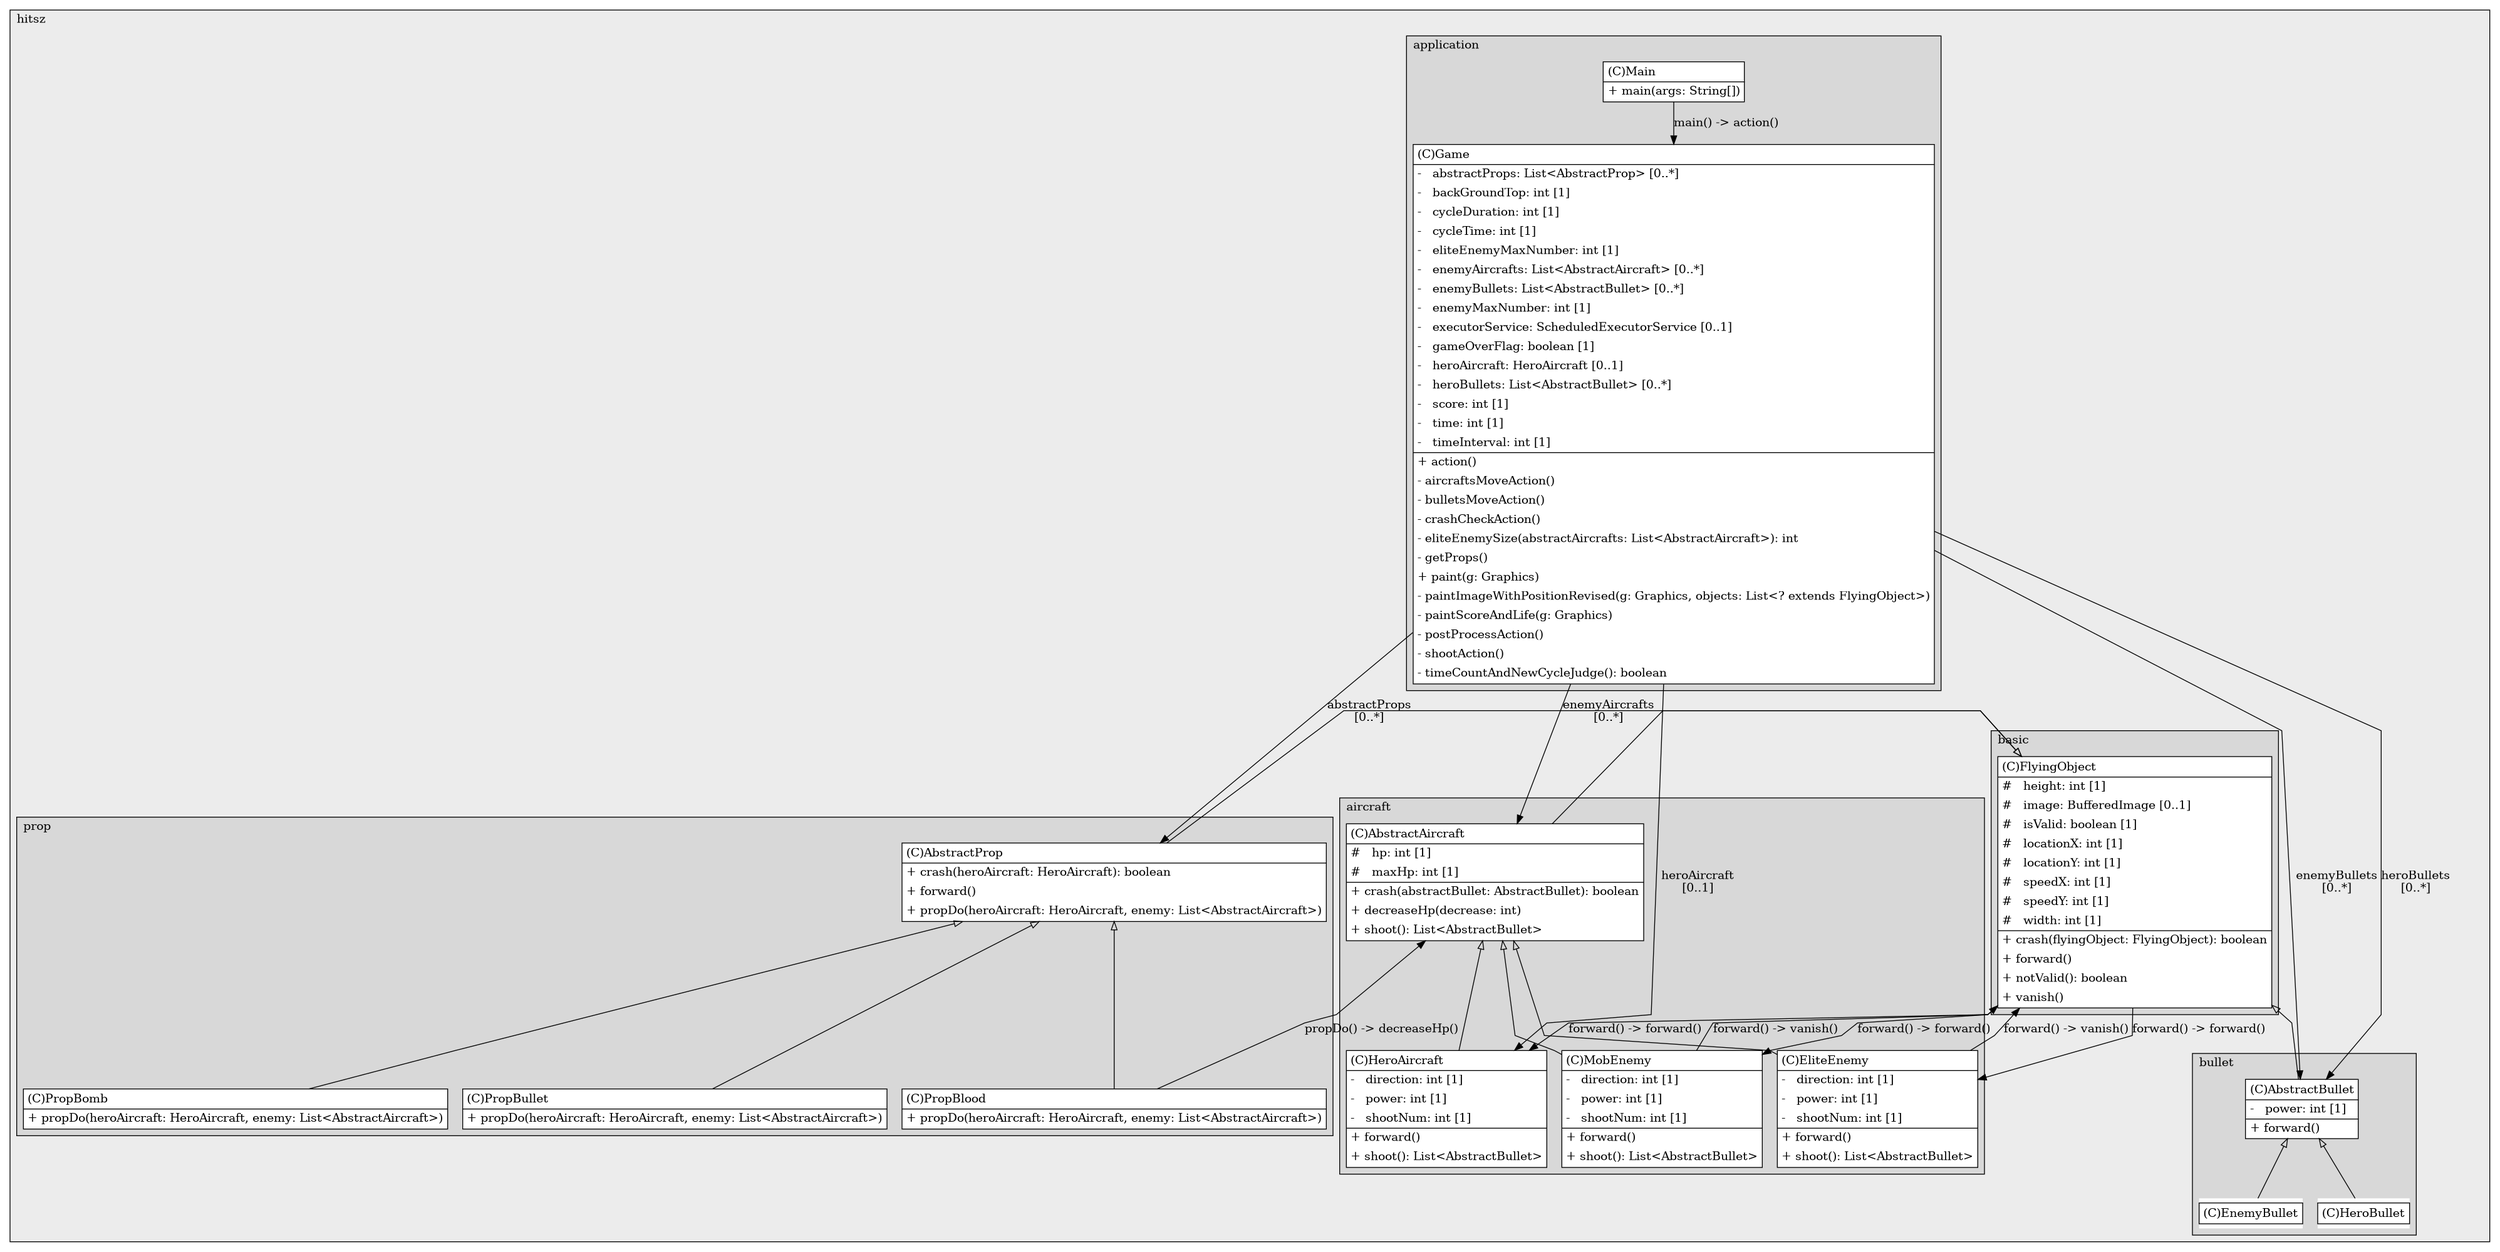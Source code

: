 @startuml

/' diagram meta data start
config=StructureConfiguration;
{
  "projectClassification": {
    "searchMode": "OpenProject", // OpenProject, AllProjects
    "includedProjects": "",
    "pathEndKeywords": "*.impl",
    "isClientPath": "",
    "isClientName": "",
    "isTestPath": "",
    "isTestName": "",
    "isMappingPath": "",
    "isMappingName": "",
    "isDataAccessPath": "",
    "isDataAccessName": "",
    "isDataStructurePath": "",
    "isDataStructureName": "",
    "isInterfaceStructuresPath": "",
    "isInterfaceStructuresName": "",
    "isEntryPointPath": "",
    "isEntryPointName": "",
    "treatFinalFieldsAsMandatory": false
  },
  "graphRestriction": {
    "classPackageExcludeFilter": "",
    "classPackageIncludeFilter": "",
    "classNameExcludeFilter": "",
    "classNameIncludeFilter": "",
    "methodNameExcludeFilter": "",
    "methodNameIncludeFilter": "",
    "removeByInheritance": "", // inheritance/annotation based filtering is done in a second step
    "removeByAnnotation": "",
    "removeByClassPackage": "", // cleanup the graph after inheritance/annotation based filtering is done
    "removeByClassName": "",
    "cutMappings": false,
    "cutEnum": true,
    "cutTests": true,
    "cutClient": true,
    "cutDataAccess": false,
    "cutInterfaceStructures": false,
    "cutDataStructures": false,
    "cutGetterAndSetter": true,
    "cutConstructors": true
  },
  "graphTraversal": {
    "forwardDepth": 6,
    "backwardDepth": 6,
    "classPackageExcludeFilter": "",
    "classPackageIncludeFilter": "",
    "classNameExcludeFilter": "",
    "classNameIncludeFilter": "",
    "methodNameExcludeFilter": "",
    "methodNameIncludeFilter": "",
    "hideMappings": false,
    "hideDataStructures": false,
    "hidePrivateMethods": true,
    "hideInterfaceCalls": true, // indirection: implementation -> interface (is hidden) -> implementation
    "onlyShowApplicationEntryPoints": false, // root node is included
    "useMethodCallsForStructureDiagram": "ForwardOnly" // ForwardOnly, BothDirections, No
  },
  "details": {
    "aggregation": "GroupByClass", // ByClass, GroupByClass, None
    "showClassGenericTypes": true,
    "showMethods": true,
    "showMethodParameterNames": true,
    "showMethodParameterTypes": true,
    "showMethodReturnType": true,
    "showPackageLevels": 2,
    "showDetailedClassStructure": true
  },
  "rootClass": "hitsz.application.Main",
  "extensionCallbackMethod": "" // qualified.class.name#methodName - signature: public static String method(String)
}
diagram meta data end '/



digraph g {
    rankdir="TB"
    splines=polyline
    

'nodes 
subgraph cluster_99289402 { 
   	label=hitsz
	labeljust=l
	fillcolor="#ececec"
	style=filled
   
   subgraph cluster_1236760681 { 
   	label=prop
	labeljust=l
	fillcolor="#d8d8d8"
	style=filled
   
   AbstractProp1128288463[
	label=<<TABLE BORDER="1" CELLBORDER="0" CELLPADDING="4" CELLSPACING="0">
<TR><TD ALIGN="LEFT" >(C)AbstractProp</TD></TR>
<HR/>
<TR><TD ALIGN="LEFT" >+ crash(heroAircraft: HeroAircraft): boolean</TD></TR>
<TR><TD ALIGN="LEFT" >+ forward()</TD></TR>
<TR><TD ALIGN="LEFT" >+ propDo(heroAircraft: HeroAircraft, enemy: List&lt;AbstractAircraft&gt;)</TD></TR>
</TABLE>>
	style=filled
	margin=0
	shape=plaintext
	fillcolor="#FFFFFF"
];

PropBlood1128288463[
	label=<<TABLE BORDER="1" CELLBORDER="0" CELLPADDING="4" CELLSPACING="0">
<TR><TD ALIGN="LEFT" >(C)PropBlood</TD></TR>
<HR/>
<TR><TD ALIGN="LEFT" >+ propDo(heroAircraft: HeroAircraft, enemy: List&lt;AbstractAircraft&gt;)</TD></TR>
</TABLE>>
	style=filled
	margin=0
	shape=plaintext
	fillcolor="#FFFFFF"
];

PropBomb1128288463[
	label=<<TABLE BORDER="1" CELLBORDER="0" CELLPADDING="4" CELLSPACING="0">
<TR><TD ALIGN="LEFT" >(C)PropBomb</TD></TR>
<HR/>
<TR><TD ALIGN="LEFT" >+ propDo(heroAircraft: HeroAircraft, enemy: List&lt;AbstractAircraft&gt;)</TD></TR>
</TABLE>>
	style=filled
	margin=0
	shape=plaintext
	fillcolor="#FFFFFF"
];

PropBullet1128288463[
	label=<<TABLE BORDER="1" CELLBORDER="0" CELLPADDING="4" CELLSPACING="0">
<TR><TD ALIGN="LEFT" >(C)PropBullet</TD></TR>
<HR/>
<TR><TD ALIGN="LEFT" >+ propDo(heroAircraft: HeroAircraft, enemy: List&lt;AbstractAircraft&gt;)</TD></TR>
</TABLE>>
	style=filled
	margin=0
	shape=plaintext
	fillcolor="#FFFFFF"
];
} 

subgraph cluster_301692538 { 
   	label=basic
	labeljust=l
	fillcolor="#d8d8d8"
	style=filled
   
   FlyingObject603771970[
	label=<<TABLE BORDER="1" CELLBORDER="0" CELLPADDING="4" CELLSPACING="0">
<TR><TD ALIGN="LEFT" >(C)FlyingObject</TD></TR>
<HR/>
<TR><TD ALIGN="LEFT" >#   height: int [1]</TD></TR>
<TR><TD ALIGN="LEFT" >#   image: BufferedImage [0..1]</TD></TR>
<TR><TD ALIGN="LEFT" >#   isValid: boolean [1]</TD></TR>
<TR><TD ALIGN="LEFT" >#   locationX: int [1]</TD></TR>
<TR><TD ALIGN="LEFT" >#   locationY: int [1]</TD></TR>
<TR><TD ALIGN="LEFT" >#   speedX: int [1]</TD></TR>
<TR><TD ALIGN="LEFT" >#   speedY: int [1]</TD></TR>
<TR><TD ALIGN="LEFT" >#   width: int [1]</TD></TR>
<HR/>
<TR><TD ALIGN="LEFT" >+ crash(flyingObject: FlyingObject): boolean</TD></TR>
<TR><TD ALIGN="LEFT" >+ forward()</TD></TR>
<TR><TD ALIGN="LEFT" >+ notValid(): boolean</TD></TR>
<TR><TD ALIGN="LEFT" >+ vanish()</TD></TR>
</TABLE>>
	style=filled
	margin=0
	shape=plaintext
	fillcolor="#FFFFFF"
];
} 

subgraph cluster_521879908 { 
   	label=application
	labeljust=l
	fillcolor="#d8d8d8"
	style=filled
   
   Game1517640092[
	label=<<TABLE BORDER="1" CELLBORDER="0" CELLPADDING="4" CELLSPACING="0">
<TR><TD ALIGN="LEFT" >(C)Game</TD></TR>
<HR/>
<TR><TD ALIGN="LEFT" >-   abstractProps: List&lt;AbstractProp&gt; [0..*]</TD></TR>
<TR><TD ALIGN="LEFT" >-   backGroundTop: int [1]</TD></TR>
<TR><TD ALIGN="LEFT" >-   cycleDuration: int [1]</TD></TR>
<TR><TD ALIGN="LEFT" >-   cycleTime: int [1]</TD></TR>
<TR><TD ALIGN="LEFT" >-   eliteEnemyMaxNumber: int [1]</TD></TR>
<TR><TD ALIGN="LEFT" >-   enemyAircrafts: List&lt;AbstractAircraft&gt; [0..*]</TD></TR>
<TR><TD ALIGN="LEFT" >-   enemyBullets: List&lt;AbstractBullet&gt; [0..*]</TD></TR>
<TR><TD ALIGN="LEFT" >-   enemyMaxNumber: int [1]</TD></TR>
<TR><TD ALIGN="LEFT" >-   executorService: ScheduledExecutorService [0..1]</TD></TR>
<TR><TD ALIGN="LEFT" >-   gameOverFlag: boolean [1]</TD></TR>
<TR><TD ALIGN="LEFT" >-   heroAircraft: HeroAircraft [0..1]</TD></TR>
<TR><TD ALIGN="LEFT" >-   heroBullets: List&lt;AbstractBullet&gt; [0..*]</TD></TR>
<TR><TD ALIGN="LEFT" >-   score: int [1]</TD></TR>
<TR><TD ALIGN="LEFT" >-   time: int [1]</TD></TR>
<TR><TD ALIGN="LEFT" >-   timeInterval: int [1]</TD></TR>
<HR/>
<TR><TD ALIGN="LEFT" >+ action()</TD></TR>
<TR><TD ALIGN="LEFT" >- aircraftsMoveAction()</TD></TR>
<TR><TD ALIGN="LEFT" >- bulletsMoveAction()</TD></TR>
<TR><TD ALIGN="LEFT" >- crashCheckAction()</TD></TR>
<TR><TD ALIGN="LEFT" >- eliteEnemySize(abstractAircrafts: List&lt;AbstractAircraft&gt;): int</TD></TR>
<TR><TD ALIGN="LEFT" >- getProps()</TD></TR>
<TR><TD ALIGN="LEFT" >+ paint(g: Graphics)</TD></TR>
<TR><TD ALIGN="LEFT" >- paintImageWithPositionRevised(g: Graphics, objects: List&lt;? extends FlyingObject&gt;)</TD></TR>
<TR><TD ALIGN="LEFT" >- paintScoreAndLife(g: Graphics)</TD></TR>
<TR><TD ALIGN="LEFT" >- postProcessAction()</TD></TR>
<TR><TD ALIGN="LEFT" >- shootAction()</TD></TR>
<TR><TD ALIGN="LEFT" >- timeCountAndNewCycleJudge(): boolean</TD></TR>
</TABLE>>
	style=filled
	margin=0
	shape=plaintext
	fillcolor="#FFFFFF"
];

Main1517640092[
	label=<<TABLE BORDER="1" CELLBORDER="0" CELLPADDING="4" CELLSPACING="0">
<TR><TD ALIGN="LEFT" >(C)Main</TD></TR>
<HR/>
<TR><TD ALIGN="LEFT" >+ main(args: String[])</TD></TR>
</TABLE>>
	style=filled
	margin=0
	shape=plaintext
	fillcolor="#FFFFFF"
];
} 

subgraph cluster_615526070 { 
   	label=aircraft
	labeljust=l
	fillcolor="#d8d8d8"
	style=filled
   
   AbstractAircraft676347522[
	label=<<TABLE BORDER="1" CELLBORDER="0" CELLPADDING="4" CELLSPACING="0">
<TR><TD ALIGN="LEFT" >(C)AbstractAircraft</TD></TR>
<HR/>
<TR><TD ALIGN="LEFT" >#   hp: int [1]</TD></TR>
<TR><TD ALIGN="LEFT" >#   maxHp: int [1]</TD></TR>
<HR/>
<TR><TD ALIGN="LEFT" >+ crash(abstractBullet: AbstractBullet): boolean</TD></TR>
<TR><TD ALIGN="LEFT" >+ decreaseHp(decrease: int)</TD></TR>
<TR><TD ALIGN="LEFT" >+ shoot(): List&lt;AbstractBullet&gt;</TD></TR>
</TABLE>>
	style=filled
	margin=0
	shape=plaintext
	fillcolor="#FFFFFF"
];

EliteEnemy676347522[
	label=<<TABLE BORDER="1" CELLBORDER="0" CELLPADDING="4" CELLSPACING="0">
<TR><TD ALIGN="LEFT" >(C)EliteEnemy</TD></TR>
<HR/>
<TR><TD ALIGN="LEFT" >-   direction: int [1]</TD></TR>
<TR><TD ALIGN="LEFT" >-   power: int [1]</TD></TR>
<TR><TD ALIGN="LEFT" >-   shootNum: int [1]</TD></TR>
<HR/>
<TR><TD ALIGN="LEFT" >+ forward()</TD></TR>
<TR><TD ALIGN="LEFT" >+ shoot(): List&lt;AbstractBullet&gt;</TD></TR>
</TABLE>>
	style=filled
	margin=0
	shape=plaintext
	fillcolor="#FFFFFF"
];

HeroAircraft676347522[
	label=<<TABLE BORDER="1" CELLBORDER="0" CELLPADDING="4" CELLSPACING="0">
<TR><TD ALIGN="LEFT" >(C)HeroAircraft</TD></TR>
<HR/>
<TR><TD ALIGN="LEFT" >-   direction: int [1]</TD></TR>
<TR><TD ALIGN="LEFT" >-   power: int [1]</TD></TR>
<TR><TD ALIGN="LEFT" >-   shootNum: int [1]</TD></TR>
<HR/>
<TR><TD ALIGN="LEFT" >+ forward()</TD></TR>
<TR><TD ALIGN="LEFT" >+ shoot(): List&lt;AbstractBullet&gt;</TD></TR>
</TABLE>>
	style=filled
	margin=0
	shape=plaintext
	fillcolor="#FFFFFF"
];

MobEnemy676347522[
	label=<<TABLE BORDER="1" CELLBORDER="0" CELLPADDING="4" CELLSPACING="0">
<TR><TD ALIGN="LEFT" >(C)MobEnemy</TD></TR>
<HR/>
<TR><TD ALIGN="LEFT" >-   direction: int [1]</TD></TR>
<TR><TD ALIGN="LEFT" >-   power: int [1]</TD></TR>
<TR><TD ALIGN="LEFT" >-   shootNum: int [1]</TD></TR>
<HR/>
<TR><TD ALIGN="LEFT" >+ forward()</TD></TR>
<TR><TD ALIGN="LEFT" >+ shoot(): List&lt;AbstractBullet&gt;</TD></TR>
</TABLE>>
	style=filled
	margin=0
	shape=plaintext
	fillcolor="#FFFFFF"
];
} 

subgraph cluster_780799030 { 
   	label=bullet
	labeljust=l
	fillcolor="#d8d8d8"
	style=filled
   
   AbstractBullet1555326830[
	label=<<TABLE BORDER="1" CELLBORDER="0" CELLPADDING="4" CELLSPACING="0">
<TR><TD ALIGN="LEFT" >(C)AbstractBullet</TD></TR>
<HR/>
<TR><TD ALIGN="LEFT" >-   power: int [1]</TD></TR>
<HR/>
<TR><TD ALIGN="LEFT" >+ forward()</TD></TR>
</TABLE>>
	style=filled
	margin=0
	shape=plaintext
	fillcolor="#FFFFFF"
];

EnemyBullet1555326830[
	label=<<TABLE BORDER="1" CELLBORDER="0" CELLPADDING="4" CELLSPACING="0">
<TR><TD ALIGN="LEFT" >(C)EnemyBullet</TD></TR>
</TABLE>>
	style=filled
	margin=0
	shape=plaintext
	fillcolor="#FFFFFF"
];

HeroBullet1555326830[
	label=<<TABLE BORDER="1" CELLBORDER="0" CELLPADDING="4" CELLSPACING="0">
<TR><TD ALIGN="LEFT" >(C)HeroBullet</TD></TR>
</TABLE>>
	style=filled
	margin=0
	shape=plaintext
	fillcolor="#FFFFFF"
];
} 
} 

'edges    
AbstractAircraft676347522 -> EliteEnemy676347522[arrowhead=none, arrowtail=empty, dir=both];
AbstractAircraft676347522 -> HeroAircraft676347522[arrowhead=none, arrowtail=empty, dir=both];
AbstractAircraft676347522 -> MobEnemy676347522[arrowhead=none, arrowtail=empty, dir=both];
AbstractBullet1555326830 -> EnemyBullet1555326830[arrowhead=none, arrowtail=empty, dir=both];
AbstractBullet1555326830 -> HeroBullet1555326830[arrowhead=none, arrowtail=empty, dir=both];
AbstractProp1128288463 -> PropBlood1128288463[arrowhead=none, arrowtail=empty, dir=both];
AbstractProp1128288463 -> PropBomb1128288463[arrowhead=none, arrowtail=empty, dir=both];
AbstractProp1128288463 -> PropBullet1128288463[arrowhead=none, arrowtail=empty, dir=both];
EliteEnemy676347522 -> FlyingObject603771970[label="forward() -> vanish()"];
FlyingObject603771970 -> AbstractAircraft676347522[arrowhead=none, arrowtail=empty, dir=both];
FlyingObject603771970 -> AbstractBullet1555326830[arrowhead=none, arrowtail=empty, dir=both];
FlyingObject603771970 -> AbstractProp1128288463[arrowhead=none, arrowtail=empty, dir=both];
FlyingObject603771970 -> EliteEnemy676347522[label="forward() -> forward()"];
FlyingObject603771970 -> HeroAircraft676347522[label="forward() -> forward()"];
FlyingObject603771970 -> MobEnemy676347522[label="forward() -> forward()"];
Game1517640092 -> AbstractAircraft676347522[label="enemyAircrafts
[0..*]"];
Game1517640092 -> AbstractBullet1555326830[label="enemyBullets
[0..*]"];
Game1517640092 -> AbstractBullet1555326830[label="heroBullets
[0..*]"];
Game1517640092 -> AbstractProp1128288463[label="abstractProps
[0..*]"];
Game1517640092 -> HeroAircraft676347522[label="heroAircraft
[0..1]"];
Main1517640092 -> Game1517640092[label="main() -> action()"];
MobEnemy676347522 -> FlyingObject603771970[label="forward() -> vanish()"];
PropBlood1128288463 -> AbstractAircraft676347522[label="propDo() -> decreaseHp()"];
    
}
@enduml